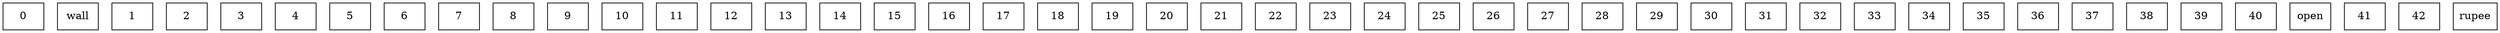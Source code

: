 graph room {
 node [shape="box"]; 0wall [pos="1,1!"]; 1wall [pos="2,1!"]; 2wall [pos="3,1!"]; 3wall [pos="4,1!"]; 4wall [pos="5,1!"]; 5wall [pos="6,1!"]; 6wall [pos="8,1!"]; 7wall [pos="9,1!"]; 8wall [pos="10,1!"]; 9wall [pos="11,1!"]; 10wall [pos="12,1!"]; 11wall [pos="13,1!"]; 12wall [pos="14,1!"]; 13wall [pos="1,2!"]; 14wall [pos="14,2!"]; 15wall [pos="1,3!"]; 16wall [pos="14,3!"]; 17wall [pos="1,4!"]; 18wall [pos="14,4!"]; 19wall [pos="14,5!"]; 20wall [pos="1,6!"]; 21wall [pos="14,6!"]; 22wall [pos="1,7!"]; 23wall [pos="14,7!"]; 24wall [pos="1,8!"]; 25wall [pos="14,8!"]; 26wall [pos="1,9!"]; 27wall [pos="2,9!"]; 28wall [pos="3,9!"]; 29wall [pos="4,9!"]; 30wall [pos="5,9!"]; 31wall [pos="6,9!"]; 32wall [pos="7,9!"]; 33wall [pos="8,9!"]; 34wall [pos="9,9!"]; 35wall [pos="10,9!"]; 36wall [pos="11,9!"]; 37wall [pos="12,9!"]; 38wall [pos="13,9!"]; 39wall [pos="14,9!"]; 40open [pos="7,1!"]; 41open [pos="1,5!"]; 42rupee [pos="5,5!"]; }